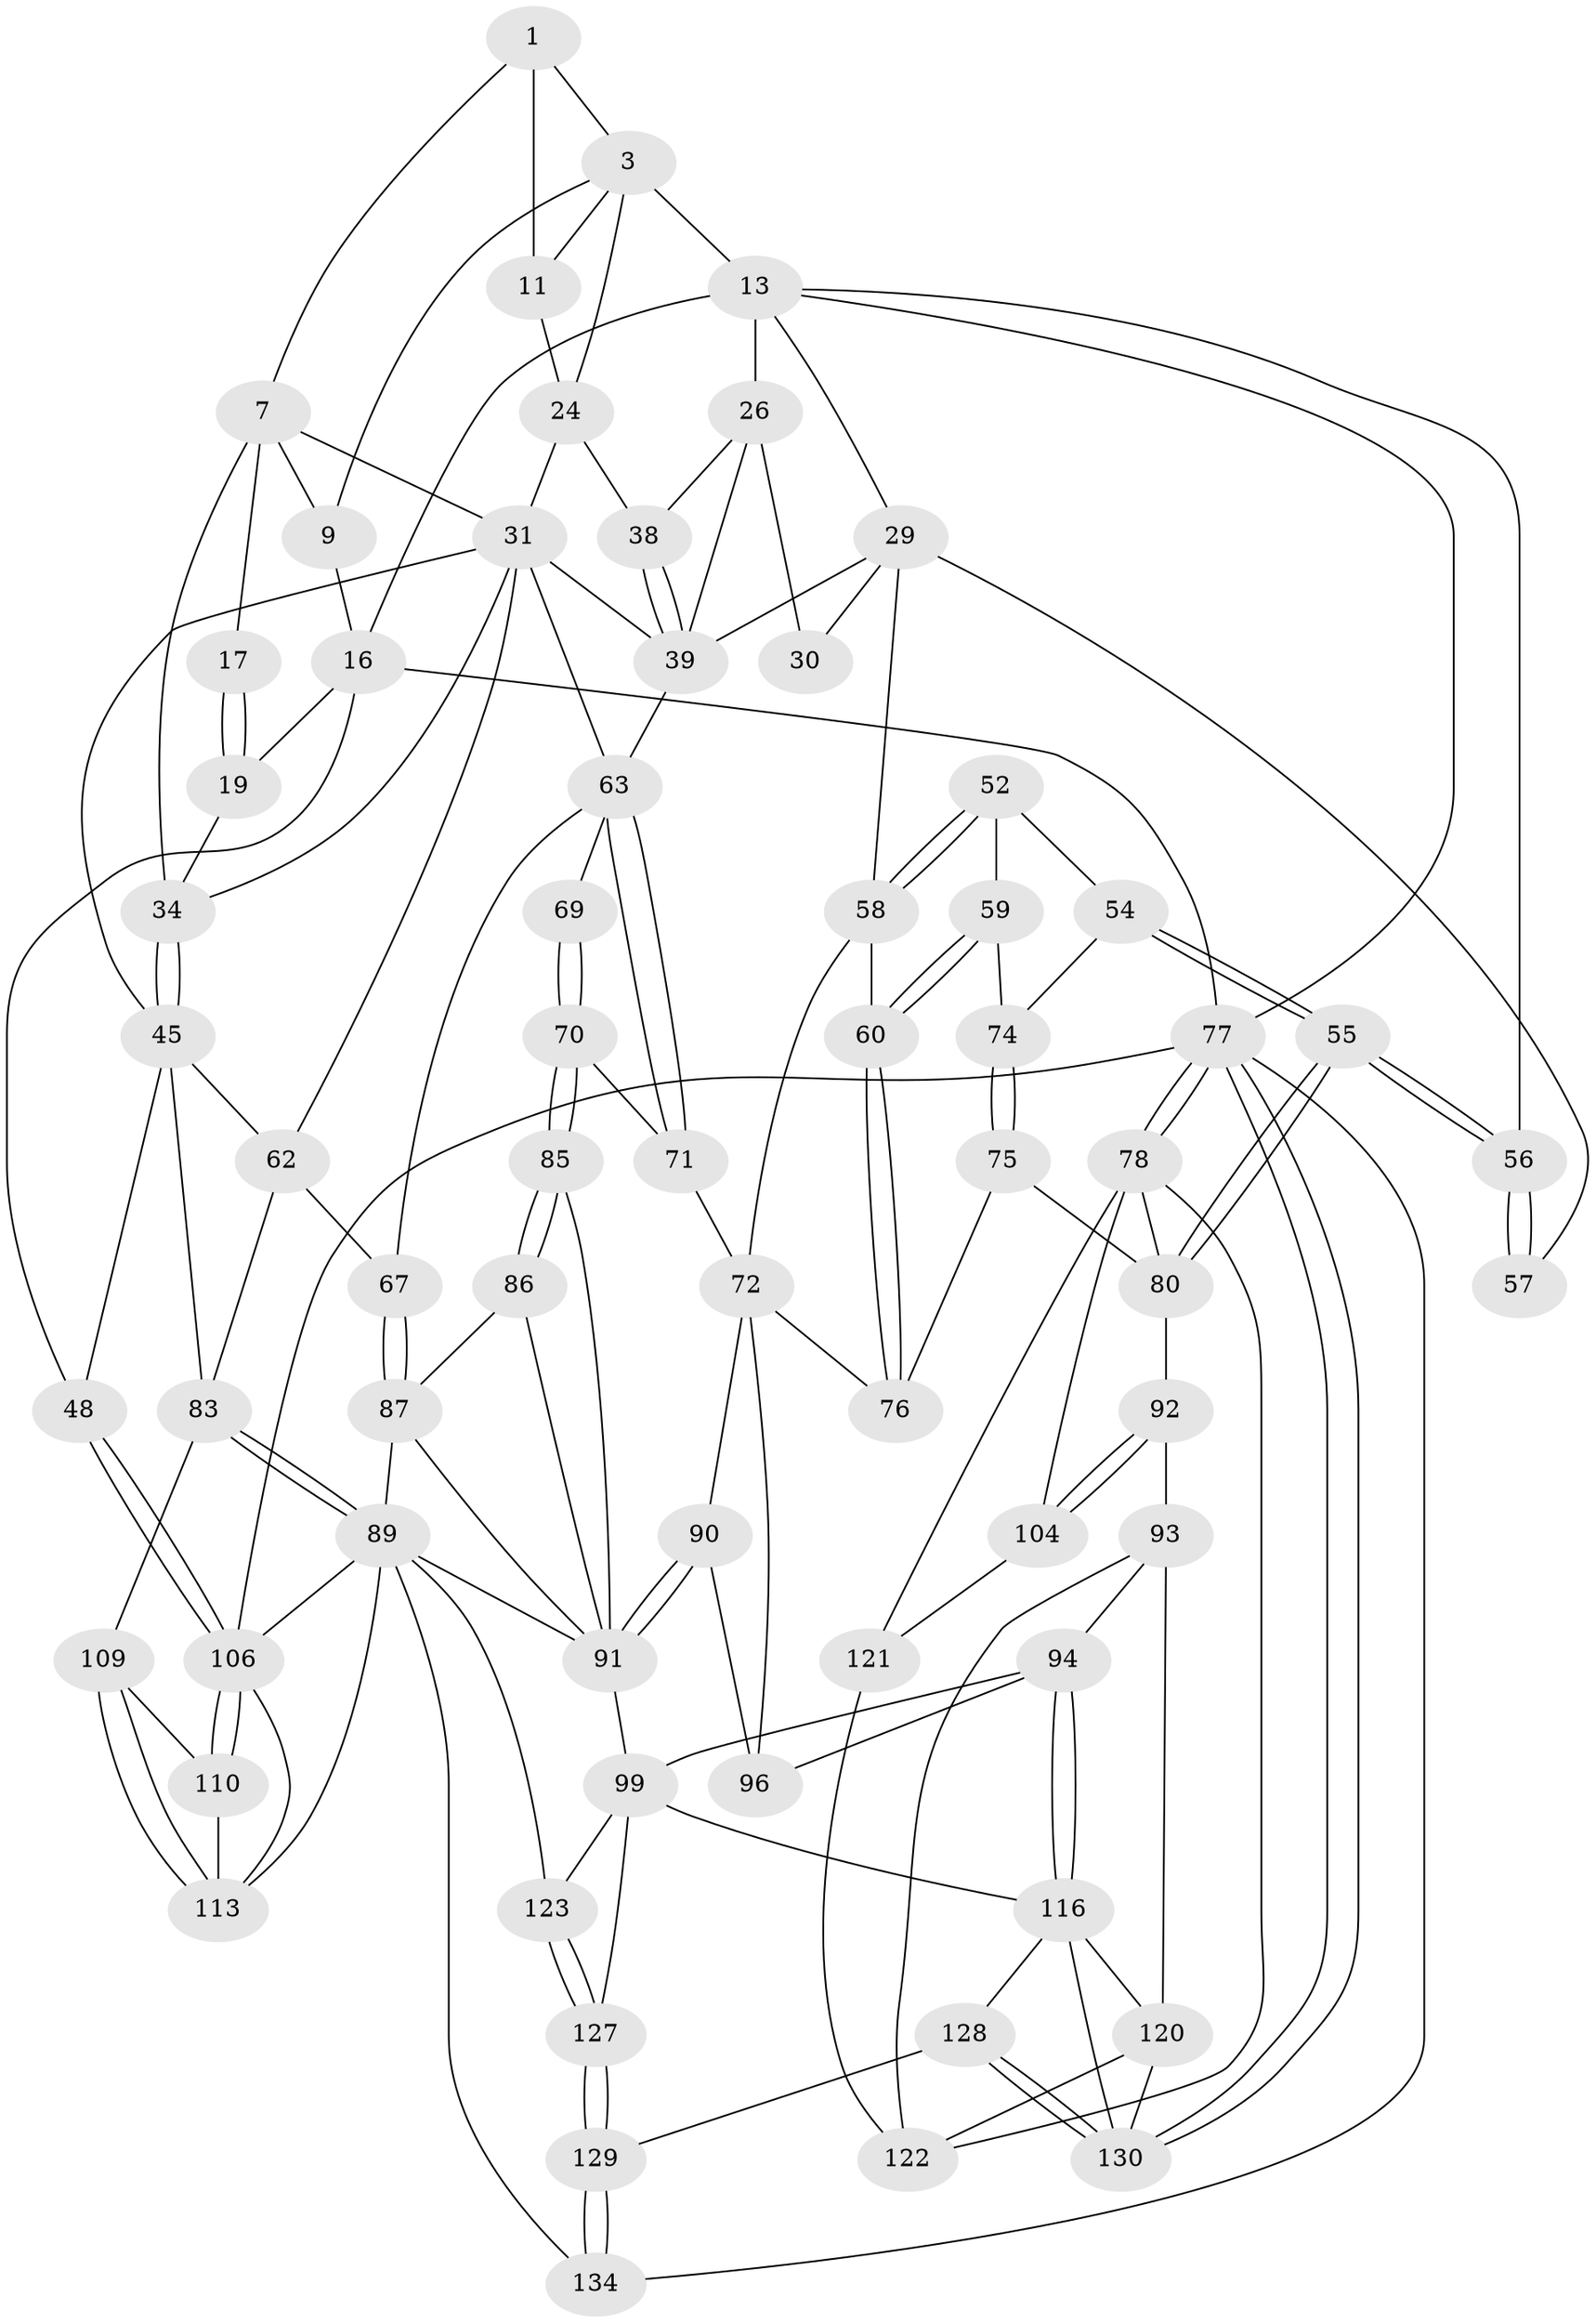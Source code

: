 // original degree distribution, {3: 0.03731343283582089, 4: 0.19402985074626866, 5: 0.5447761194029851, 6: 0.22388059701492538}
// Generated by graph-tools (version 1.1) at 2025/27/03/15/25 16:27:58]
// undirected, 67 vertices, 155 edges
graph export_dot {
graph [start="1"]
  node [color=gray90,style=filled];
  1 [pos="+0.38720788439016546+0",super="+6+2"];
  3 [pos="+0.5553874059376964+0.08126442529931696",super="+4+21"];
  7 [pos="+0.2859773998636925+0.1332290458250432",super="+8"];
  9 [pos="+0+0",super="+10"];
  11 [pos="+0.4487614527150744+0.12687524687983312",super="+12"];
  13 [pos="+0.9524932307921663+0",super="+14+23"];
  16 [pos="+0+0",super="+20"];
  17 [pos="+0.03556800208302662+0.0490261079504298"];
  19 [pos="+0.02548501496819579+0.25184542559908696"];
  24 [pos="+0.4660653434232427+0.2314237548332056",super="+25"];
  26 [pos="+0.6472718514017806+0.22197939416030146",super="+36+27"];
  29 [pos="+0.839844748613076+0.25237273696267415",super="+42"];
  30 [pos="+0.7949472975104582+0.23437729106698502"];
  31 [pos="+0.3840637930710224+0.2899802317795734",super="+32+41"];
  34 [pos="+0.11831230799213985+0.2670150017035263",super="+35"];
  38 [pos="+0.49882150848644413+0.25952287532832136"];
  39 [pos="+0.5840168814462741+0.42775121803476485",super="+44+40"];
  45 [pos="+0.1721788811603877+0.3666428282255758",super="+49+46"];
  48 [pos="+0+0.5235424809054862"];
  52 [pos="+0.8481472464830179+0.4478255446374347",super="+53"];
  54 [pos="+1+0.48177136932462594"];
  55 [pos="+1+0.45182759000072875"];
  56 [pos="+1+0.32163296008112835"];
  57 [pos="+0.8426293926478183+0.38562761873347384"];
  58 [pos="+0.6797521373761483+0.45777569567517",super="+61"];
  59 [pos="+0.7843358746306401+0.514915112346324"];
  60 [pos="+0.713864646014006+0.5100727592896525"];
  62 [pos="+0.25084385183755925+0.5722013020129355",super="+68"];
  63 [pos="+0.5187684830921184+0.5056104906308955",super="+64"];
  67 [pos="+0.2774028012634219+0.5985825649334868"];
  69 [pos="+0.4708848428025375+0.5924226157415373"];
  70 [pos="+0.4746191780071244+0.5941151383926832"];
  71 [pos="+0.4996142731520269+0.56096900341029"];
  72 [pos="+0.6944430145862773+0.5940898467687701",super="+73+82"];
  74 [pos="+0.8447495139907999+0.5386552430436369"];
  75 [pos="+0.8715447601126952+0.6455963526128635"];
  76 [pos="+0.8441814565224753+0.6494468027068947"];
  77 [pos="+1+1",super="+108"];
  78 [pos="+1+1",super="+79+124"];
  80 [pos="+1+0.47379383133303704",super="+81"];
  83 [pos="+0.1942632454567105+0.707549231244269",super="+84"];
  85 [pos="+0.45319462783571046+0.6696601301694345"];
  86 [pos="+0.4417901754118052+0.6811411094109422"];
  87 [pos="+0.34129617786227334+0.6409548546709083",super="+88"];
  89 [pos="+0.24776181062352315+0.7551158270200996",super="+111"];
  90 [pos="+0.6347221960191074+0.6702677088672246"];
  91 [pos="+0.5918540962819356+0.7102256297596843",super="+102"];
  92 [pos="+0.9212536918702608+0.7744112736655746"];
  93 [pos="+0.8618459955581588+0.7967608785745789",super="+119"];
  94 [pos="+0.8277540145554427+0.7956107864360107",super="+95"];
  96 [pos="+0.7721075336323683+0.7070775054108217",super="+97"];
  99 [pos="+0.6451910365504754+0.8620640820743536",super="+100"];
  104 [pos="+1+0.7954656839667125"];
  106 [pos="+0+0.7213418926137328",super="+107"];
  109 [pos="+0.10623967521443647+0.7643867175676649"];
  110 [pos="+0+0.7689846901377401"];
  113 [pos="+0.11603045763657274+0.840372262367994",super="+115"];
  116 [pos="+0.7817432063103558+0.8465007601561205",super="+117"];
  120 [pos="+0.8563317746647199+0.9305126925437912",super="+126"];
  121 [pos="+0.9630824227712497+0.8581154821915408"];
  122 [pos="+0.9107655554806842+0.8957607614988672",super="+125"];
  123 [pos="+0.42605826433891936+0.8784037152355736"];
  127 [pos="+0.4348984365129231+1"];
  128 [pos="+0.4820247954363947+1"];
  129 [pos="+0.4180700176426481+1"];
  130 [pos="+0.8132058056948184+1",super="+131"];
  134 [pos="+0.2868399529219925+1"];
  1 -- 7;
  1 -- 3;
  1 -- 11 [weight=2];
  3 -- 13 [weight=2];
  3 -- 11;
  3 -- 24;
  3 -- 9;
  7 -- 31;
  7 -- 9;
  7 -- 17;
  7 -- 34;
  9 -- 16;
  11 -- 24;
  13 -- 16;
  13 -- 29;
  13 -- 77;
  13 -- 56;
  13 -- 26;
  16 -- 48;
  16 -- 19;
  16 -- 77;
  17 -- 19;
  17 -- 19;
  19 -- 34;
  24 -- 38;
  24 -- 31;
  26 -- 38;
  26 -- 30 [weight=2];
  26 -- 39;
  29 -- 30;
  29 -- 57;
  29 -- 58;
  29 -- 39;
  31 -- 34;
  31 -- 45 [weight=2];
  31 -- 39;
  31 -- 62;
  31 -- 63;
  34 -- 45;
  34 -- 45;
  38 -- 39;
  38 -- 39;
  39 -- 63;
  45 -- 48;
  45 -- 62;
  45 -- 83;
  48 -- 106;
  48 -- 106;
  52 -- 58;
  52 -- 58;
  52 -- 59;
  52 -- 54;
  54 -- 55;
  54 -- 55;
  54 -- 74;
  55 -- 56;
  55 -- 56;
  55 -- 80;
  55 -- 80;
  56 -- 57;
  56 -- 57;
  58 -- 72;
  58 -- 60;
  59 -- 60;
  59 -- 60;
  59 -- 74;
  60 -- 76;
  60 -- 76;
  62 -- 83;
  62 -- 67;
  63 -- 71;
  63 -- 71;
  63 -- 67;
  63 -- 69 [weight=2];
  67 -- 87;
  67 -- 87;
  69 -- 70;
  69 -- 70;
  70 -- 71;
  70 -- 85;
  70 -- 85;
  71 -- 72;
  72 -- 90;
  72 -- 76;
  72 -- 96;
  74 -- 75;
  74 -- 75;
  75 -- 76;
  75 -- 80;
  77 -- 78;
  77 -- 78;
  77 -- 130;
  77 -- 130;
  77 -- 134;
  77 -- 106;
  78 -- 80;
  78 -- 104;
  78 -- 121;
  78 -- 122;
  80 -- 92;
  83 -- 89;
  83 -- 89;
  83 -- 109;
  85 -- 86;
  85 -- 86;
  85 -- 91;
  86 -- 87;
  86 -- 91;
  87 -- 89;
  87 -- 91;
  89 -- 113;
  89 -- 134;
  89 -- 123;
  89 -- 91;
  89 -- 106;
  90 -- 91;
  90 -- 91;
  90 -- 96;
  91 -- 99;
  92 -- 93;
  92 -- 104;
  92 -- 104;
  93 -- 94;
  93 -- 120;
  93 -- 122;
  94 -- 116;
  94 -- 116;
  94 -- 96 [weight=2];
  94 -- 99;
  99 -- 116;
  99 -- 123;
  99 -- 127;
  104 -- 121;
  106 -- 110;
  106 -- 110;
  106 -- 113;
  109 -- 110;
  109 -- 113;
  109 -- 113;
  110 -- 113;
  116 -- 120;
  116 -- 128;
  116 -- 130;
  120 -- 122;
  120 -- 130;
  121 -- 122;
  123 -- 127;
  123 -- 127;
  127 -- 129;
  127 -- 129;
  128 -- 129;
  128 -- 130;
  128 -- 130;
  129 -- 134;
  129 -- 134;
}

